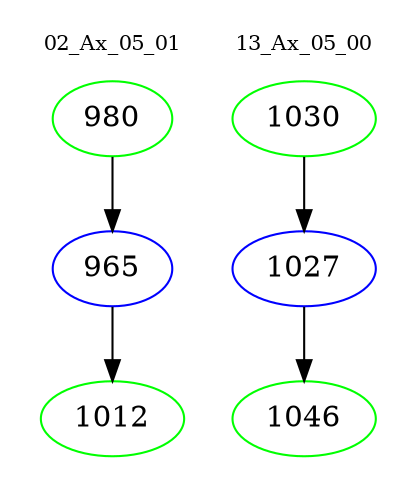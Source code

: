digraph{
subgraph cluster_0 {
color = white
label = "02_Ax_05_01";
fontsize=10;
T0_980 [label="980", color="green"]
T0_980 -> T0_965 [color="black"]
T0_965 [label="965", color="blue"]
T0_965 -> T0_1012 [color="black"]
T0_1012 [label="1012", color="green"]
}
subgraph cluster_1 {
color = white
label = "13_Ax_05_00";
fontsize=10;
T1_1030 [label="1030", color="green"]
T1_1030 -> T1_1027 [color="black"]
T1_1027 [label="1027", color="blue"]
T1_1027 -> T1_1046 [color="black"]
T1_1046 [label="1046", color="green"]
}
}
